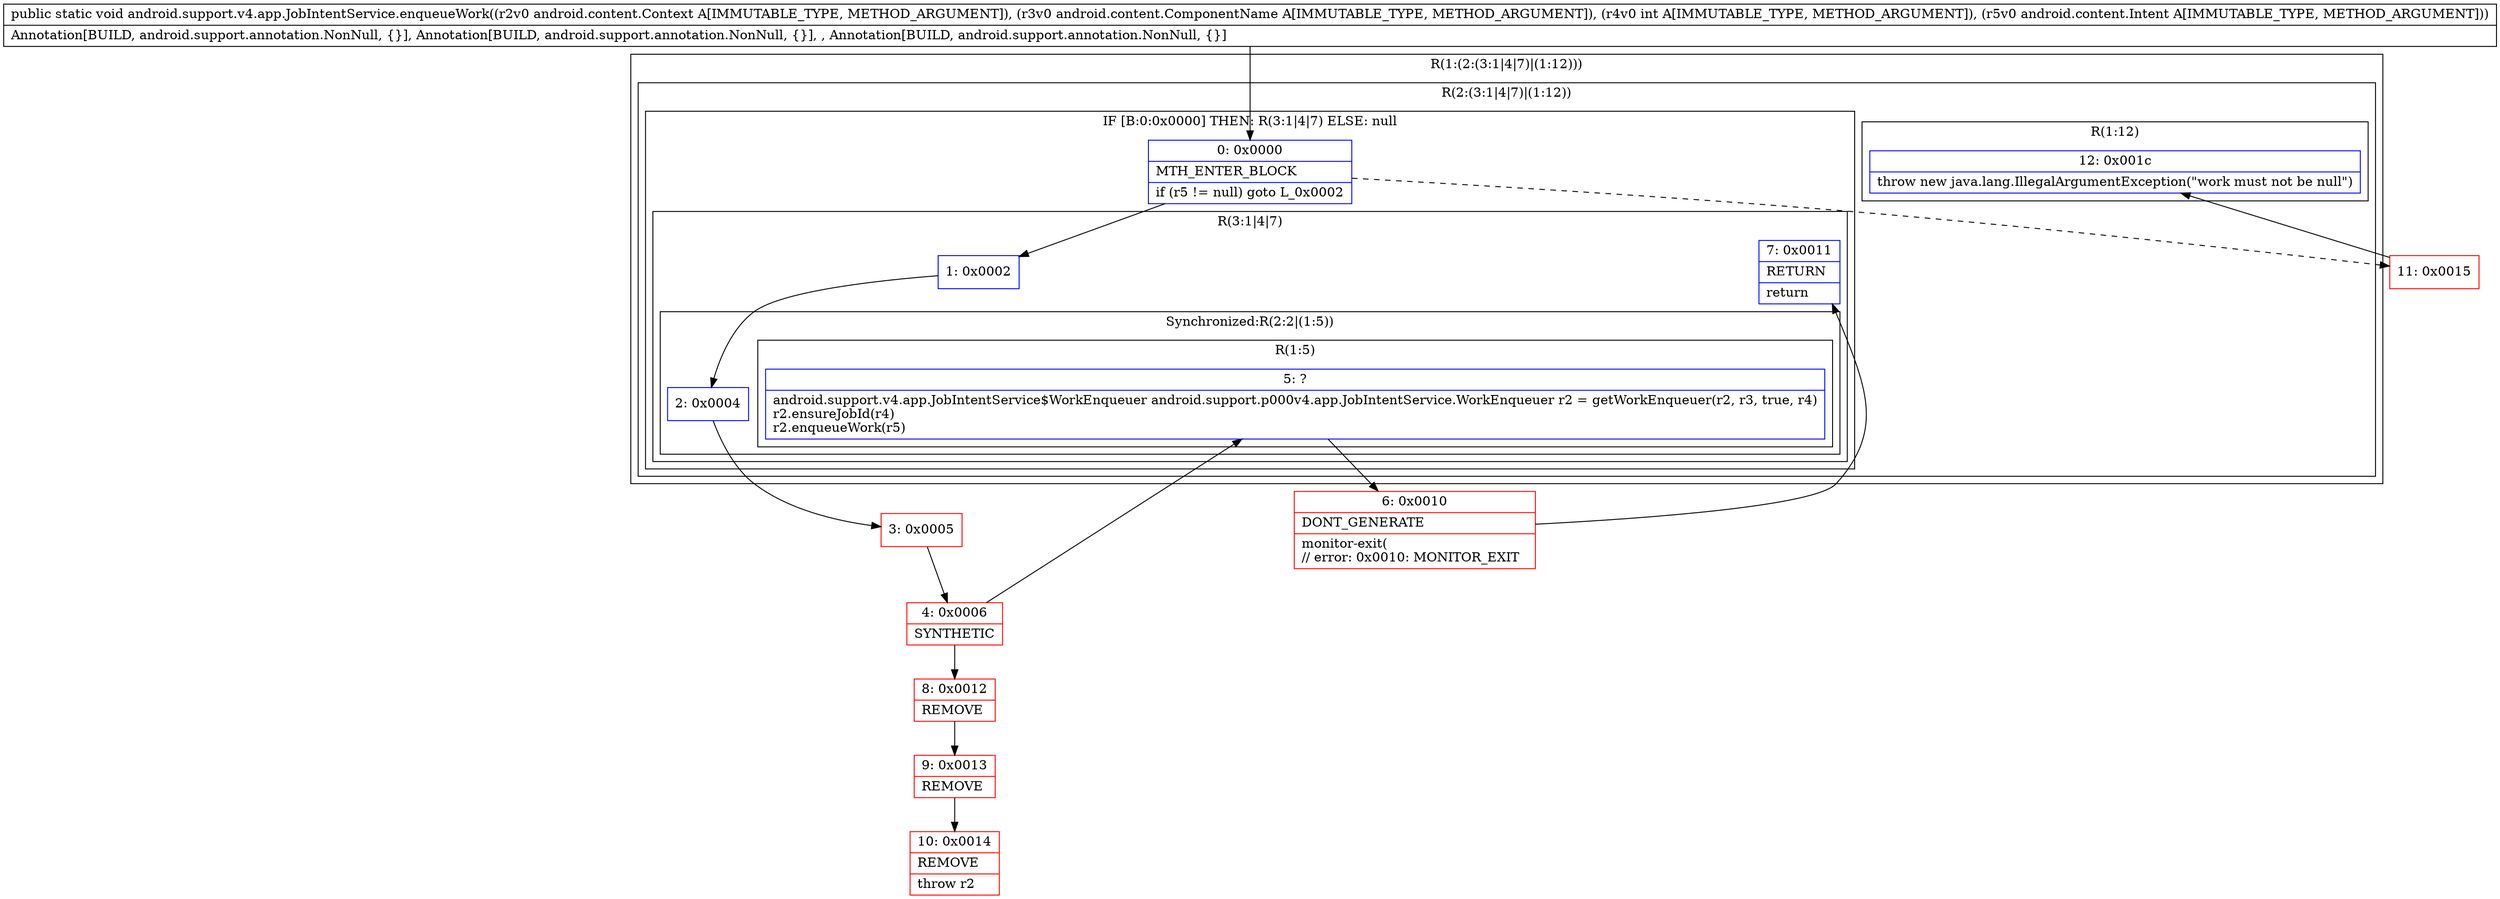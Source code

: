 digraph "CFG forandroid.support.v4.app.JobIntentService.enqueueWork(Landroid\/content\/Context;Landroid\/content\/ComponentName;ILandroid\/content\/Intent;)V" {
subgraph cluster_Region_410365371 {
label = "R(1:(2:(3:1|4|7)|(1:12)))";
node [shape=record,color=blue];
subgraph cluster_Region_2017557871 {
label = "R(2:(3:1|4|7)|(1:12))";
node [shape=record,color=blue];
subgraph cluster_IfRegion_645063766 {
label = "IF [B:0:0x0000] THEN: R(3:1|4|7) ELSE: null";
node [shape=record,color=blue];
Node_0 [shape=record,label="{0\:\ 0x0000|MTH_ENTER_BLOCK\l|if (r5 != null) goto L_0x0002\l}"];
subgraph cluster_Region_1315927151 {
label = "R(3:1|4|7)";
node [shape=record,color=blue];
Node_1 [shape=record,label="{1\:\ 0x0002}"];
subgraph cluster_SynchronizedRegion_2076311660 {
label = "Synchronized:R(2:2|(1:5))";
node [shape=record,color=blue];
Node_2 [shape=record,label="{2\:\ 0x0004}"];
subgraph cluster_Region_774745413 {
label = "R(1:5)";
node [shape=record,color=blue];
Node_5 [shape=record,label="{5\:\ ?|android.support.v4.app.JobIntentService$WorkEnqueuer android.support.p000v4.app.JobIntentService.WorkEnqueuer r2 = getWorkEnqueuer(r2, r3, true, r4)\lr2.ensureJobId(r4)\lr2.enqueueWork(r5)\l}"];
}
}
Node_7 [shape=record,label="{7\:\ 0x0011|RETURN\l|return\l}"];
}
}
subgraph cluster_Region_144416894 {
label = "R(1:12)";
node [shape=record,color=blue];
Node_12 [shape=record,label="{12\:\ 0x001c|throw new java.lang.IllegalArgumentException(\"work must not be null\")\l}"];
}
}
}
Node_3 [shape=record,color=red,label="{3\:\ 0x0005}"];
Node_4 [shape=record,color=red,label="{4\:\ 0x0006|SYNTHETIC\l}"];
Node_6 [shape=record,color=red,label="{6\:\ 0x0010|DONT_GENERATE\l|monitor\-exit(\l\/\/ error: 0x0010: MONITOR_EXIT  \l}"];
Node_8 [shape=record,color=red,label="{8\:\ 0x0012|REMOVE\l}"];
Node_9 [shape=record,color=red,label="{9\:\ 0x0013|REMOVE\l}"];
Node_10 [shape=record,color=red,label="{10\:\ 0x0014|REMOVE\l|throw r2\l}"];
Node_11 [shape=record,color=red,label="{11\:\ 0x0015}"];
MethodNode[shape=record,label="{public static void android.support.v4.app.JobIntentService.enqueueWork((r2v0 android.content.Context A[IMMUTABLE_TYPE, METHOD_ARGUMENT]), (r3v0 android.content.ComponentName A[IMMUTABLE_TYPE, METHOD_ARGUMENT]), (r4v0 int A[IMMUTABLE_TYPE, METHOD_ARGUMENT]), (r5v0 android.content.Intent A[IMMUTABLE_TYPE, METHOD_ARGUMENT]))  | Annotation[BUILD, android.support.annotation.NonNull, \{\}], Annotation[BUILD, android.support.annotation.NonNull, \{\}], , Annotation[BUILD, android.support.annotation.NonNull, \{\}]\l}"];
MethodNode -> Node_0;
Node_0 -> Node_1;
Node_0 -> Node_11[style=dashed];
Node_1 -> Node_2;
Node_2 -> Node_3;
Node_5 -> Node_6;
Node_3 -> Node_4;
Node_4 -> Node_5;
Node_4 -> Node_8;
Node_6 -> Node_7;
Node_8 -> Node_9;
Node_9 -> Node_10;
Node_11 -> Node_12;
}

